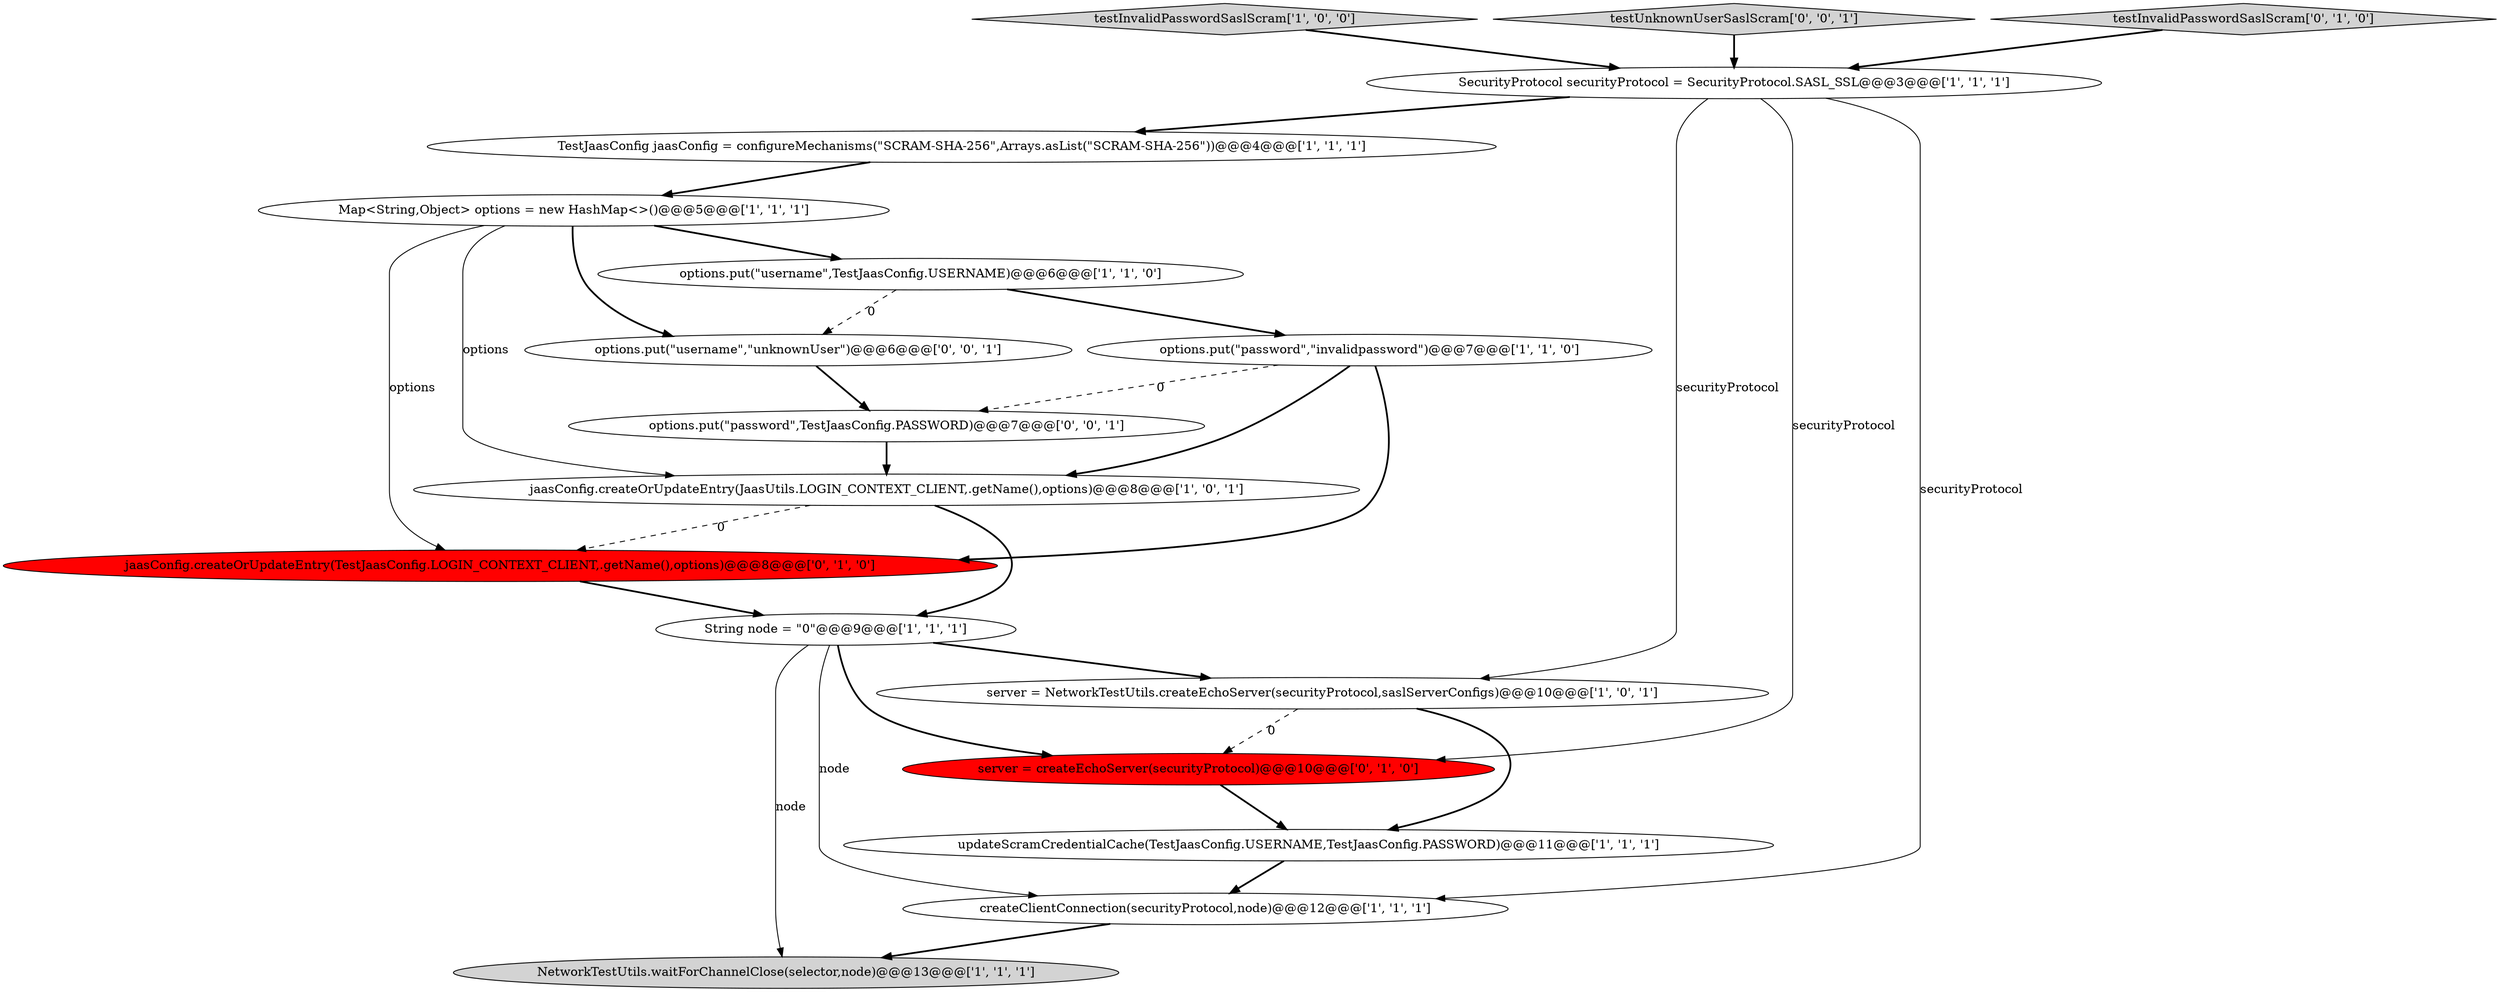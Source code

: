 digraph {
5 [style = filled, label = "options.put(\"username\",TestJaasConfig.USERNAME)@@@6@@@['1', '1', '0']", fillcolor = white, shape = ellipse image = "AAA0AAABBB1BBB"];
6 [style = filled, label = "testInvalidPasswordSaslScram['1', '0', '0']", fillcolor = lightgray, shape = diamond image = "AAA0AAABBB1BBB"];
17 [style = filled, label = "testUnknownUserSaslScram['0', '0', '1']", fillcolor = lightgray, shape = diamond image = "AAA0AAABBB3BBB"];
12 [style = filled, label = "testInvalidPasswordSaslScram['0', '1', '0']", fillcolor = lightgray, shape = diamond image = "AAA0AAABBB2BBB"];
14 [style = filled, label = "jaasConfig.createOrUpdateEntry(TestJaasConfig.LOGIN_CONTEXT_CLIENT,.getName(),options)@@@8@@@['0', '1', '0']", fillcolor = red, shape = ellipse image = "AAA1AAABBB2BBB"];
15 [style = filled, label = "options.put(\"username\",\"unknownUser\")@@@6@@@['0', '0', '1']", fillcolor = white, shape = ellipse image = "AAA0AAABBB3BBB"];
16 [style = filled, label = "options.put(\"password\",TestJaasConfig.PASSWORD)@@@7@@@['0', '0', '1']", fillcolor = white, shape = ellipse image = "AAA0AAABBB3BBB"];
10 [style = filled, label = "createClientConnection(securityProtocol,node)@@@12@@@['1', '1', '1']", fillcolor = white, shape = ellipse image = "AAA0AAABBB1BBB"];
13 [style = filled, label = "server = createEchoServer(securityProtocol)@@@10@@@['0', '1', '0']", fillcolor = red, shape = ellipse image = "AAA1AAABBB2BBB"];
7 [style = filled, label = "SecurityProtocol securityProtocol = SecurityProtocol.SASL_SSL@@@3@@@['1', '1', '1']", fillcolor = white, shape = ellipse image = "AAA0AAABBB1BBB"];
9 [style = filled, label = "TestJaasConfig jaasConfig = configureMechanisms(\"SCRAM-SHA-256\",Arrays.asList(\"SCRAM-SHA-256\"))@@@4@@@['1', '1', '1']", fillcolor = white, shape = ellipse image = "AAA0AAABBB1BBB"];
2 [style = filled, label = "updateScramCredentialCache(TestJaasConfig.USERNAME,TestJaasConfig.PASSWORD)@@@11@@@['1', '1', '1']", fillcolor = white, shape = ellipse image = "AAA0AAABBB1BBB"];
3 [style = filled, label = "jaasConfig.createOrUpdateEntry(JaasUtils.LOGIN_CONTEXT_CLIENT,.getName(),options)@@@8@@@['1', '0', '1']", fillcolor = white, shape = ellipse image = "AAA0AAABBB1BBB"];
1 [style = filled, label = "server = NetworkTestUtils.createEchoServer(securityProtocol,saslServerConfigs)@@@10@@@['1', '0', '1']", fillcolor = white, shape = ellipse image = "AAA0AAABBB1BBB"];
8 [style = filled, label = "Map<String,Object> options = new HashMap<>()@@@5@@@['1', '1', '1']", fillcolor = white, shape = ellipse image = "AAA0AAABBB1BBB"];
11 [style = filled, label = "String node = \"0\"@@@9@@@['1', '1', '1']", fillcolor = white, shape = ellipse image = "AAA0AAABBB1BBB"];
0 [style = filled, label = "NetworkTestUtils.waitForChannelClose(selector,node)@@@13@@@['1', '1', '1']", fillcolor = lightgray, shape = ellipse image = "AAA0AAABBB1BBB"];
4 [style = filled, label = "options.put(\"password\",\"invalidpassword\")@@@7@@@['1', '1', '0']", fillcolor = white, shape = ellipse image = "AAA0AAABBB1BBB"];
16->3 [style = bold, label=""];
4->3 [style = bold, label=""];
4->14 [style = bold, label=""];
8->15 [style = bold, label=""];
7->1 [style = solid, label="securityProtocol"];
4->16 [style = dashed, label="0"];
11->1 [style = bold, label=""];
3->11 [style = bold, label=""];
9->8 [style = bold, label=""];
2->10 [style = bold, label=""];
15->16 [style = bold, label=""];
11->0 [style = solid, label="node"];
12->7 [style = bold, label=""];
1->13 [style = dashed, label="0"];
17->7 [style = bold, label=""];
7->9 [style = bold, label=""];
8->3 [style = solid, label="options"];
8->5 [style = bold, label=""];
7->13 [style = solid, label="securityProtocol"];
10->0 [style = bold, label=""];
11->13 [style = bold, label=""];
5->4 [style = bold, label=""];
11->10 [style = solid, label="node"];
1->2 [style = bold, label=""];
3->14 [style = dashed, label="0"];
6->7 [style = bold, label=""];
7->10 [style = solid, label="securityProtocol"];
5->15 [style = dashed, label="0"];
14->11 [style = bold, label=""];
13->2 [style = bold, label=""];
8->14 [style = solid, label="options"];
}
